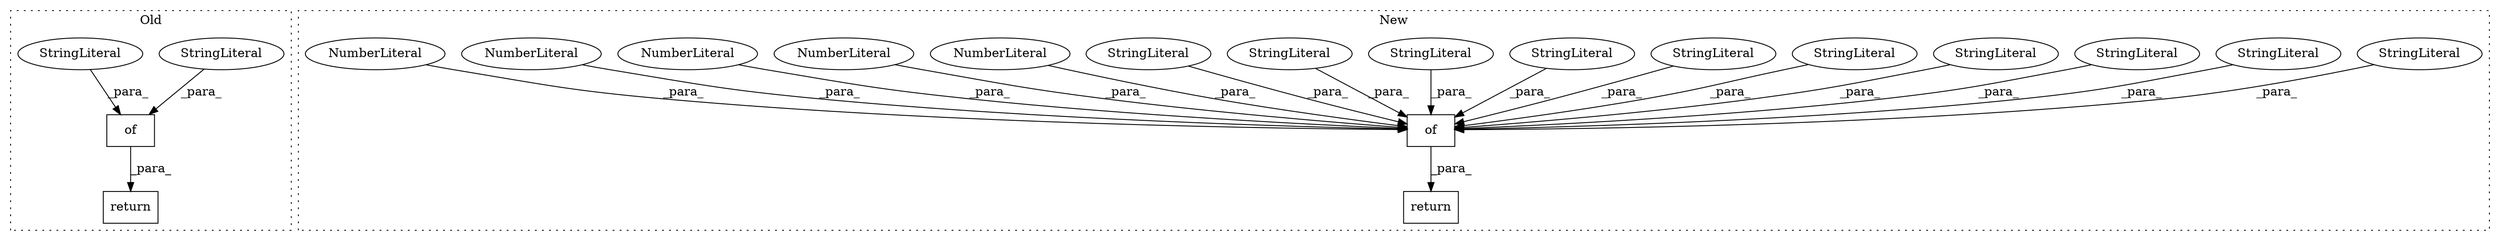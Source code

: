 digraph G {
subgraph cluster0 {
1 [label="return" a="41" s="1601" l="7" shape="box"];
8 [label="of" a="32" s="2215,2260" l="3,1" shape="box"];
9 [label="StringLiteral" a="45" s="2245" l="10" shape="ellipse"];
16 [label="StringLiteral" a="45" s="2225" l="7" shape="ellipse"];
label = "Old";
style="dotted";
}
subgraph cluster1 {
2 [label="of" a="32" s="1705,2047" l="3,1" shape="box"];
3 [label="return" a="41" s="1694" l="7" shape="box"];
4 [label="StringLiteral" a="45" s="1708" l="11" shape="ellipse"];
5 [label="StringLiteral" a="45" s="1874" l="19" shape="ellipse"];
6 [label="StringLiteral" a="45" s="2026" l="21" shape="ellipse"];
7 [label="StringLiteral" a="45" s="2019" l="6" shape="ellipse"];
10 [label="StringLiteral" a="45" s="2009" l="5" shape="ellipse"];
11 [label="StringLiteral" a="45" s="1820" l="19" shape="ellipse"];
12 [label="StringLiteral" a="45" s="1747" l="13" shape="ellipse"];
13 [label="StringLiteral" a="45" s="1722" l="12" shape="ellipse"];
14 [label="StringLiteral" a="45" s="1845" l="21" shape="ellipse"];
15 [label="StringLiteral" a="45" s="1945" l="21" shape="ellipse"];
17 [label="NumberLiteral" a="34" s="1867" l="6" shape="ellipse"];
18 [label="NumberLiteral" a="34" s="2015" l="3" shape="ellipse"];
19 [label="NumberLiteral" a="34" s="1894" l="3" shape="ellipse"];
20 [label="NumberLiteral" a="34" s="1720" l="1" shape="ellipse"];
21 [label="NumberLiteral" a="34" s="1745" l="1" shape="ellipse"];
label = "New";
style="dotted";
}
2 -> 3 [label="_para_"];
4 -> 2 [label="_para_"];
5 -> 2 [label="_para_"];
6 -> 2 [label="_para_"];
7 -> 2 [label="_para_"];
8 -> 1 [label="_para_"];
9 -> 8 [label="_para_"];
10 -> 2 [label="_para_"];
11 -> 2 [label="_para_"];
12 -> 2 [label="_para_"];
13 -> 2 [label="_para_"];
14 -> 2 [label="_para_"];
15 -> 2 [label="_para_"];
16 -> 8 [label="_para_"];
17 -> 2 [label="_para_"];
18 -> 2 [label="_para_"];
19 -> 2 [label="_para_"];
20 -> 2 [label="_para_"];
21 -> 2 [label="_para_"];
}